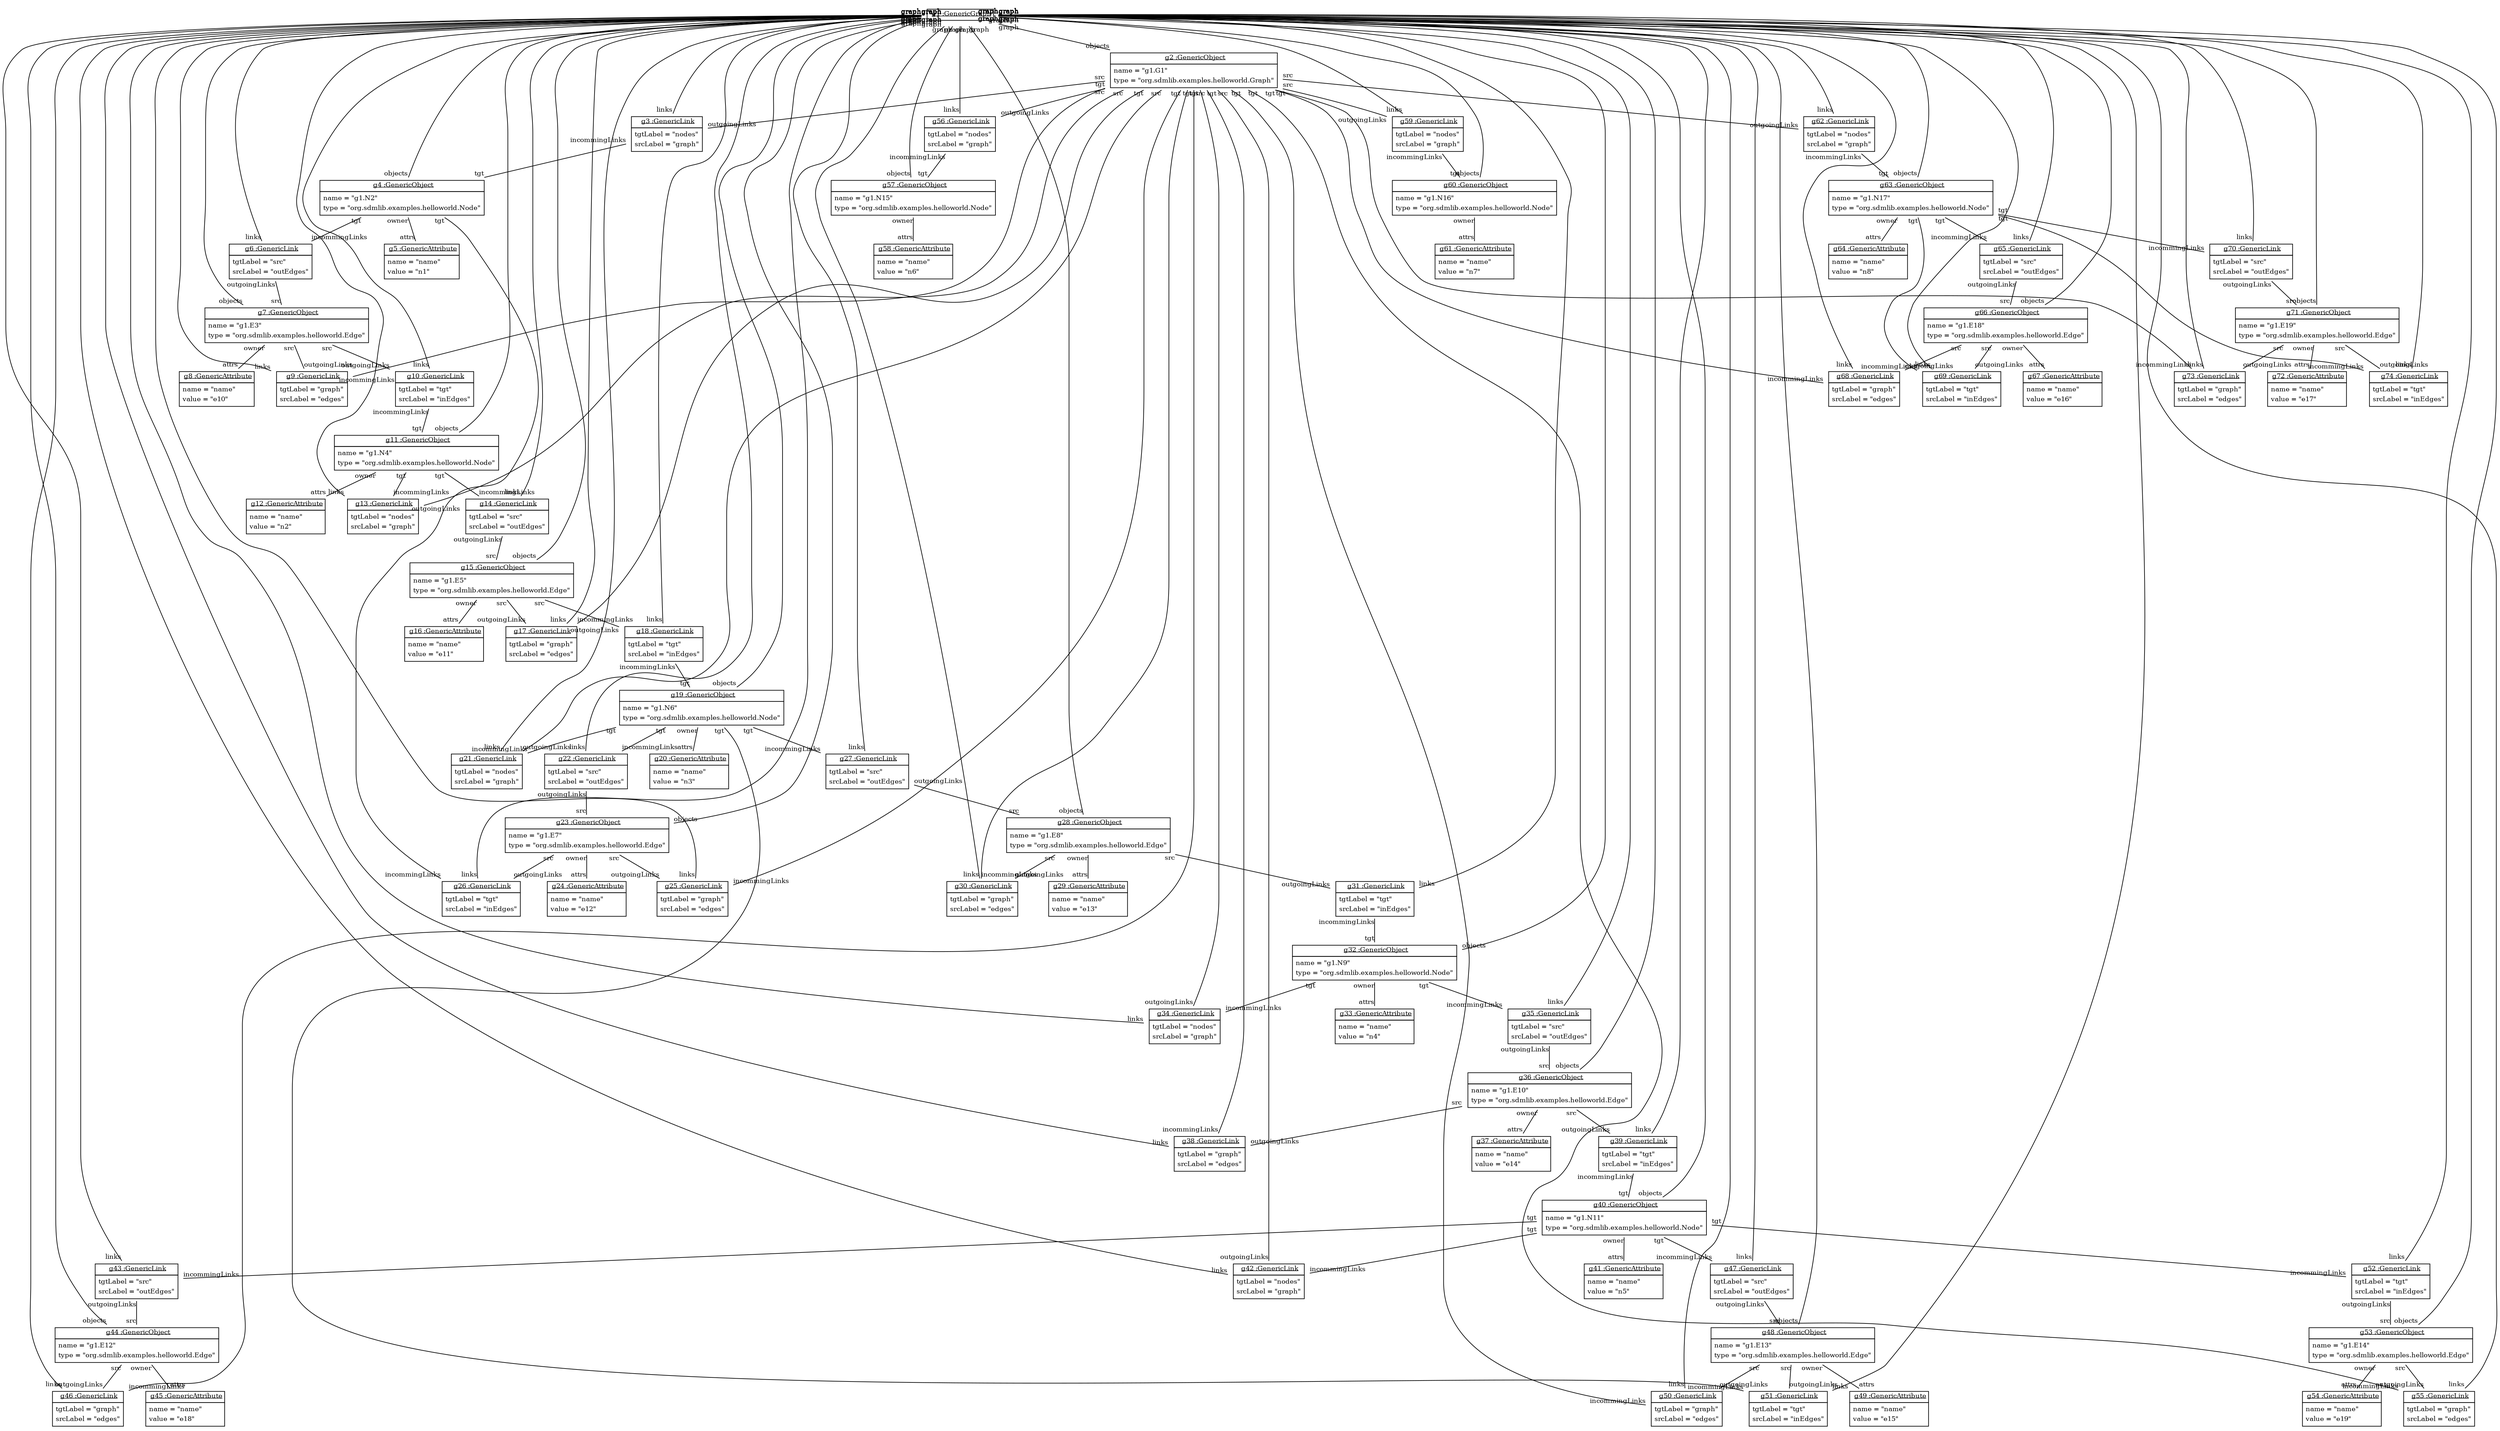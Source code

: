 graph ObjectDiagram {
   node [shape = none, fontsize = 10];
   edge [fontsize = 10];
   compound=true;

g1 [label=<<table border='0' cellborder='1' cellspacing='0'> <tr> <td href="../../SDMLib/src/org/sdmlib/models/objects/GenericGraph.java"> <u>g1 :GenericGraph</u></td></tr></table>>];
g2 [label=<<table border='0' cellborder='1' cellspacing='0'> <tr> <td href="../../SDMLib/src/org/sdmlib/models/objects/GenericObject.java"> <u>g2 :GenericObject</u></td></tr><tr><td><table border='0' cellborder='0' cellspacing='0'><tr><td align='left'>name = "g1.G1"</td></tr><tr><td align='left'>type = "org.sdmlib.examples.helloworld.Graph"</td></tr></table></td></tr></table>>];
g3 [label=<<table border='0' cellborder='1' cellspacing='0'> <tr> <td href="../../SDMLib/src/org/sdmlib/models/objects/GenericLink.java"> <u>g3 :GenericLink</u></td></tr><tr><td><table border='0' cellborder='0' cellspacing='0'><tr><td align='left'>tgtLabel = "nodes"</td></tr><tr><td align='left'>srcLabel = "graph"</td></tr></table></td></tr></table>>];
g4 [label=<<table border='0' cellborder='1' cellspacing='0'> <tr> <td href="../../SDMLib/src/org/sdmlib/models/objects/GenericObject.java"> <u>g4 :GenericObject</u></td></tr><tr><td><table border='0' cellborder='0' cellspacing='0'><tr><td align='left'>name = "g1.N2"</td></tr><tr><td align='left'>type = "org.sdmlib.examples.helloworld.Node"</td></tr></table></td></tr></table>>];
g5 [label=<<table border='0' cellborder='1' cellspacing='0'> <tr> <td href="../../SDMLib/src/org/sdmlib/models/objects/GenericAttribute.java"> <u>g5 :GenericAttribute</u></td></tr><tr><td><table border='0' cellborder='0' cellspacing='0'><tr><td align='left'>name = "name"</td></tr><tr><td align='left'>value = "n1"</td></tr></table></td></tr></table>>];
g6 [label=<<table border='0' cellborder='1' cellspacing='0'> <tr> <td href="../../SDMLib/src/org/sdmlib/models/objects/GenericLink.java"> <u>g6 :GenericLink</u></td></tr><tr><td><table border='0' cellborder='0' cellspacing='0'><tr><td align='left'>tgtLabel = "src"</td></tr><tr><td align='left'>srcLabel = "outEdges"</td></tr></table></td></tr></table>>];
g7 [label=<<table border='0' cellborder='1' cellspacing='0'> <tr> <td href="../../SDMLib/src/org/sdmlib/models/objects/GenericObject.java"> <u>g7 :GenericObject</u></td></tr><tr><td><table border='0' cellborder='0' cellspacing='0'><tr><td align='left'>name = "g1.E3"</td></tr><tr><td align='left'>type = "org.sdmlib.examples.helloworld.Edge"</td></tr></table></td></tr></table>>];
g8 [label=<<table border='0' cellborder='1' cellspacing='0'> <tr> <td href="../../SDMLib/src/org/sdmlib/models/objects/GenericAttribute.java"> <u>g8 :GenericAttribute</u></td></tr><tr><td><table border='0' cellborder='0' cellspacing='0'><tr><td align='left'>name = "name"</td></tr><tr><td align='left'>value = "e10"</td></tr></table></td></tr></table>>];
g9 [label=<<table border='0' cellborder='1' cellspacing='0'> <tr> <td href="../../SDMLib/src/org/sdmlib/models/objects/GenericLink.java"> <u>g9 :GenericLink</u></td></tr><tr><td><table border='0' cellborder='0' cellspacing='0'><tr><td align='left'>tgtLabel = "graph"</td></tr><tr><td align='left'>srcLabel = "edges"</td></tr></table></td></tr></table>>];
g10 [label=<<table border='0' cellborder='1' cellspacing='0'> <tr> <td href="../../SDMLib/src/org/sdmlib/models/objects/GenericLink.java"> <u>g10 :GenericLink</u></td></tr><tr><td><table border='0' cellborder='0' cellspacing='0'><tr><td align='left'>tgtLabel = "tgt"</td></tr><tr><td align='left'>srcLabel = "inEdges"</td></tr></table></td></tr></table>>];
g11 [label=<<table border='0' cellborder='1' cellspacing='0'> <tr> <td href="../../SDMLib/src/org/sdmlib/models/objects/GenericObject.java"> <u>g11 :GenericObject</u></td></tr><tr><td><table border='0' cellborder='0' cellspacing='0'><tr><td align='left'>name = "g1.N4"</td></tr><tr><td align='left'>type = "org.sdmlib.examples.helloworld.Node"</td></tr></table></td></tr></table>>];
g12 [label=<<table border='0' cellborder='1' cellspacing='0'> <tr> <td href="../../SDMLib/src/org/sdmlib/models/objects/GenericAttribute.java"> <u>g12 :GenericAttribute</u></td></tr><tr><td><table border='0' cellborder='0' cellspacing='0'><tr><td align='left'>name = "name"</td></tr><tr><td align='left'>value = "n2"</td></tr></table></td></tr></table>>];
g13 [label=<<table border='0' cellborder='1' cellspacing='0'> <tr> <td href="../../SDMLib/src/org/sdmlib/models/objects/GenericLink.java"> <u>g13 :GenericLink</u></td></tr><tr><td><table border='0' cellborder='0' cellspacing='0'><tr><td align='left'>tgtLabel = "nodes"</td></tr><tr><td align='left'>srcLabel = "graph"</td></tr></table></td></tr></table>>];
g14 [label=<<table border='0' cellborder='1' cellspacing='0'> <tr> <td href="../../SDMLib/src/org/sdmlib/models/objects/GenericLink.java"> <u>g14 :GenericLink</u></td></tr><tr><td><table border='0' cellborder='0' cellspacing='0'><tr><td align='left'>tgtLabel = "src"</td></tr><tr><td align='left'>srcLabel = "outEdges"</td></tr></table></td></tr></table>>];
g15 [label=<<table border='0' cellborder='1' cellspacing='0'> <tr> <td href="../../SDMLib/src/org/sdmlib/models/objects/GenericObject.java"> <u>g15 :GenericObject</u></td></tr><tr><td><table border='0' cellborder='0' cellspacing='0'><tr><td align='left'>name = "g1.E5"</td></tr><tr><td align='left'>type = "org.sdmlib.examples.helloworld.Edge"</td></tr></table></td></tr></table>>];
g16 [label=<<table border='0' cellborder='1' cellspacing='0'> <tr> <td href="../../SDMLib/src/org/sdmlib/models/objects/GenericAttribute.java"> <u>g16 :GenericAttribute</u></td></tr><tr><td><table border='0' cellborder='0' cellspacing='0'><tr><td align='left'>name = "name"</td></tr><tr><td align='left'>value = "e11"</td></tr></table></td></tr></table>>];
g17 [label=<<table border='0' cellborder='1' cellspacing='0'> <tr> <td href="../../SDMLib/src/org/sdmlib/models/objects/GenericLink.java"> <u>g17 :GenericLink</u></td></tr><tr><td><table border='0' cellborder='0' cellspacing='0'><tr><td align='left'>tgtLabel = "graph"</td></tr><tr><td align='left'>srcLabel = "edges"</td></tr></table></td></tr></table>>];
g18 [label=<<table border='0' cellborder='1' cellspacing='0'> <tr> <td href="../../SDMLib/src/org/sdmlib/models/objects/GenericLink.java"> <u>g18 :GenericLink</u></td></tr><tr><td><table border='0' cellborder='0' cellspacing='0'><tr><td align='left'>tgtLabel = "tgt"</td></tr><tr><td align='left'>srcLabel = "inEdges"</td></tr></table></td></tr></table>>];
g19 [label=<<table border='0' cellborder='1' cellspacing='0'> <tr> <td href="../../SDMLib/src/org/sdmlib/models/objects/GenericObject.java"> <u>g19 :GenericObject</u></td></tr><tr><td><table border='0' cellborder='0' cellspacing='0'><tr><td align='left'>name = "g1.N6"</td></tr><tr><td align='left'>type = "org.sdmlib.examples.helloworld.Node"</td></tr></table></td></tr></table>>];
g20 [label=<<table border='0' cellborder='1' cellspacing='0'> <tr> <td href="../../SDMLib/src/org/sdmlib/models/objects/GenericAttribute.java"> <u>g20 :GenericAttribute</u></td></tr><tr><td><table border='0' cellborder='0' cellspacing='0'><tr><td align='left'>name = "name"</td></tr><tr><td align='left'>value = "n3"</td></tr></table></td></tr></table>>];
g21 [label=<<table border='0' cellborder='1' cellspacing='0'> <tr> <td href="../../SDMLib/src/org/sdmlib/models/objects/GenericLink.java"> <u>g21 :GenericLink</u></td></tr><tr><td><table border='0' cellborder='0' cellspacing='0'><tr><td align='left'>tgtLabel = "nodes"</td></tr><tr><td align='left'>srcLabel = "graph"</td></tr></table></td></tr></table>>];
g22 [label=<<table border='0' cellborder='1' cellspacing='0'> <tr> <td href="../../SDMLib/src/org/sdmlib/models/objects/GenericLink.java"> <u>g22 :GenericLink</u></td></tr><tr><td><table border='0' cellborder='0' cellspacing='0'><tr><td align='left'>tgtLabel = "src"</td></tr><tr><td align='left'>srcLabel = "outEdges"</td></tr></table></td></tr></table>>];
g23 [label=<<table border='0' cellborder='1' cellspacing='0'> <tr> <td href="../../SDMLib/src/org/sdmlib/models/objects/GenericObject.java"> <u>g23 :GenericObject</u></td></tr><tr><td><table border='0' cellborder='0' cellspacing='0'><tr><td align='left'>name = "g1.E7"</td></tr><tr><td align='left'>type = "org.sdmlib.examples.helloworld.Edge"</td></tr></table></td></tr></table>>];
g24 [label=<<table border='0' cellborder='1' cellspacing='0'> <tr> <td href="../../SDMLib/src/org/sdmlib/models/objects/GenericAttribute.java"> <u>g24 :GenericAttribute</u></td></tr><tr><td><table border='0' cellborder='0' cellspacing='0'><tr><td align='left'>name = "name"</td></tr><tr><td align='left'>value = "e12"</td></tr></table></td></tr></table>>];
g25 [label=<<table border='0' cellborder='1' cellspacing='0'> <tr> <td href="../../SDMLib/src/org/sdmlib/models/objects/GenericLink.java"> <u>g25 :GenericLink</u></td></tr><tr><td><table border='0' cellborder='0' cellspacing='0'><tr><td align='left'>tgtLabel = "graph"</td></tr><tr><td align='left'>srcLabel = "edges"</td></tr></table></td></tr></table>>];
g26 [label=<<table border='0' cellborder='1' cellspacing='0'> <tr> <td href="../../SDMLib/src/org/sdmlib/models/objects/GenericLink.java"> <u>g26 :GenericLink</u></td></tr><tr><td><table border='0' cellborder='0' cellspacing='0'><tr><td align='left'>tgtLabel = "tgt"</td></tr><tr><td align='left'>srcLabel = "inEdges"</td></tr></table></td></tr></table>>];
g27 [label=<<table border='0' cellborder='1' cellspacing='0'> <tr> <td href="../../SDMLib/src/org/sdmlib/models/objects/GenericLink.java"> <u>g27 :GenericLink</u></td></tr><tr><td><table border='0' cellborder='0' cellspacing='0'><tr><td align='left'>tgtLabel = "src"</td></tr><tr><td align='left'>srcLabel = "outEdges"</td></tr></table></td></tr></table>>];
g28 [label=<<table border='0' cellborder='1' cellspacing='0'> <tr> <td href="../../SDMLib/src/org/sdmlib/models/objects/GenericObject.java"> <u>g28 :GenericObject</u></td></tr><tr><td><table border='0' cellborder='0' cellspacing='0'><tr><td align='left'>name = "g1.E8"</td></tr><tr><td align='left'>type = "org.sdmlib.examples.helloworld.Edge"</td></tr></table></td></tr></table>>];
g29 [label=<<table border='0' cellborder='1' cellspacing='0'> <tr> <td href="../../SDMLib/src/org/sdmlib/models/objects/GenericAttribute.java"> <u>g29 :GenericAttribute</u></td></tr><tr><td><table border='0' cellborder='0' cellspacing='0'><tr><td align='left'>name = "name"</td></tr><tr><td align='left'>value = "e13"</td></tr></table></td></tr></table>>];
g30 [label=<<table border='0' cellborder='1' cellspacing='0'> <tr> <td href="../../SDMLib/src/org/sdmlib/models/objects/GenericLink.java"> <u>g30 :GenericLink</u></td></tr><tr><td><table border='0' cellborder='0' cellspacing='0'><tr><td align='left'>tgtLabel = "graph"</td></tr><tr><td align='left'>srcLabel = "edges"</td></tr></table></td></tr></table>>];
g31 [label=<<table border='0' cellborder='1' cellspacing='0'> <tr> <td href="../../SDMLib/src/org/sdmlib/models/objects/GenericLink.java"> <u>g31 :GenericLink</u></td></tr><tr><td><table border='0' cellborder='0' cellspacing='0'><tr><td align='left'>tgtLabel = "tgt"</td></tr><tr><td align='left'>srcLabel = "inEdges"</td></tr></table></td></tr></table>>];
g32 [label=<<table border='0' cellborder='1' cellspacing='0'> <tr> <td href="../../SDMLib/src/org/sdmlib/models/objects/GenericObject.java"> <u>g32 :GenericObject</u></td></tr><tr><td><table border='0' cellborder='0' cellspacing='0'><tr><td align='left'>name = "g1.N9"</td></tr><tr><td align='left'>type = "org.sdmlib.examples.helloworld.Node"</td></tr></table></td></tr></table>>];
g33 [label=<<table border='0' cellborder='1' cellspacing='0'> <tr> <td href="../../SDMLib/src/org/sdmlib/models/objects/GenericAttribute.java"> <u>g33 :GenericAttribute</u></td></tr><tr><td><table border='0' cellborder='0' cellspacing='0'><tr><td align='left'>name = "name"</td></tr><tr><td align='left'>value = "n4"</td></tr></table></td></tr></table>>];
g34 [label=<<table border='0' cellborder='1' cellspacing='0'> <tr> <td href="../../SDMLib/src/org/sdmlib/models/objects/GenericLink.java"> <u>g34 :GenericLink</u></td></tr><tr><td><table border='0' cellborder='0' cellspacing='0'><tr><td align='left'>tgtLabel = "nodes"</td></tr><tr><td align='left'>srcLabel = "graph"</td></tr></table></td></tr></table>>];
g35 [label=<<table border='0' cellborder='1' cellspacing='0'> <tr> <td href="../../SDMLib/src/org/sdmlib/models/objects/GenericLink.java"> <u>g35 :GenericLink</u></td></tr><tr><td><table border='0' cellborder='0' cellspacing='0'><tr><td align='left'>tgtLabel = "src"</td></tr><tr><td align='left'>srcLabel = "outEdges"</td></tr></table></td></tr></table>>];
g36 [label=<<table border='0' cellborder='1' cellspacing='0'> <tr> <td href="../../SDMLib/src/org/sdmlib/models/objects/GenericObject.java"> <u>g36 :GenericObject</u></td></tr><tr><td><table border='0' cellborder='0' cellspacing='0'><tr><td align='left'>name = "g1.E10"</td></tr><tr><td align='left'>type = "org.sdmlib.examples.helloworld.Edge"</td></tr></table></td></tr></table>>];
g37 [label=<<table border='0' cellborder='1' cellspacing='0'> <tr> <td href="../../SDMLib/src/org/sdmlib/models/objects/GenericAttribute.java"> <u>g37 :GenericAttribute</u></td></tr><tr><td><table border='0' cellborder='0' cellspacing='0'><tr><td align='left'>name = "name"</td></tr><tr><td align='left'>value = "e14"</td></tr></table></td></tr></table>>];
g38 [label=<<table border='0' cellborder='1' cellspacing='0'> <tr> <td href="../../SDMLib/src/org/sdmlib/models/objects/GenericLink.java"> <u>g38 :GenericLink</u></td></tr><tr><td><table border='0' cellborder='0' cellspacing='0'><tr><td align='left'>tgtLabel = "graph"</td></tr><tr><td align='left'>srcLabel = "edges"</td></tr></table></td></tr></table>>];
g39 [label=<<table border='0' cellborder='1' cellspacing='0'> <tr> <td href="../../SDMLib/src/org/sdmlib/models/objects/GenericLink.java"> <u>g39 :GenericLink</u></td></tr><tr><td><table border='0' cellborder='0' cellspacing='0'><tr><td align='left'>tgtLabel = "tgt"</td></tr><tr><td align='left'>srcLabel = "inEdges"</td></tr></table></td></tr></table>>];
g40 [label=<<table border='0' cellborder='1' cellspacing='0'> <tr> <td href="../../SDMLib/src/org/sdmlib/models/objects/GenericObject.java"> <u>g40 :GenericObject</u></td></tr><tr><td><table border='0' cellborder='0' cellspacing='0'><tr><td align='left'>name = "g1.N11"</td></tr><tr><td align='left'>type = "org.sdmlib.examples.helloworld.Node"</td></tr></table></td></tr></table>>];
g41 [label=<<table border='0' cellborder='1' cellspacing='0'> <tr> <td href="../../SDMLib/src/org/sdmlib/models/objects/GenericAttribute.java"> <u>g41 :GenericAttribute</u></td></tr><tr><td><table border='0' cellborder='0' cellspacing='0'><tr><td align='left'>name = "name"</td></tr><tr><td align='left'>value = "n5"</td></tr></table></td></tr></table>>];
g42 [label=<<table border='0' cellborder='1' cellspacing='0'> <tr> <td href="../../SDMLib/src/org/sdmlib/models/objects/GenericLink.java"> <u>g42 :GenericLink</u></td></tr><tr><td><table border='0' cellborder='0' cellspacing='0'><tr><td align='left'>tgtLabel = "nodes"</td></tr><tr><td align='left'>srcLabel = "graph"</td></tr></table></td></tr></table>>];
g43 [label=<<table border='0' cellborder='1' cellspacing='0'> <tr> <td href="../../SDMLib/src/org/sdmlib/models/objects/GenericLink.java"> <u>g43 :GenericLink</u></td></tr><tr><td><table border='0' cellborder='0' cellspacing='0'><tr><td align='left'>tgtLabel = "src"</td></tr><tr><td align='left'>srcLabel = "outEdges"</td></tr></table></td></tr></table>>];
g44 [label=<<table border='0' cellborder='1' cellspacing='0'> <tr> <td href="../../SDMLib/src/org/sdmlib/models/objects/GenericObject.java"> <u>g44 :GenericObject</u></td></tr><tr><td><table border='0' cellborder='0' cellspacing='0'><tr><td align='left'>name = "g1.E12"</td></tr><tr><td align='left'>type = "org.sdmlib.examples.helloworld.Edge"</td></tr></table></td></tr></table>>];
g45 [label=<<table border='0' cellborder='1' cellspacing='0'> <tr> <td href="../../SDMLib/src/org/sdmlib/models/objects/GenericAttribute.java"> <u>g45 :GenericAttribute</u></td></tr><tr><td><table border='0' cellborder='0' cellspacing='0'><tr><td align='left'>name = "name"</td></tr><tr><td align='left'>value = "e18"</td></tr></table></td></tr></table>>];
g46 [label=<<table border='0' cellborder='1' cellspacing='0'> <tr> <td href="../../SDMLib/src/org/sdmlib/models/objects/GenericLink.java"> <u>g46 :GenericLink</u></td></tr><tr><td><table border='0' cellborder='0' cellspacing='0'><tr><td align='left'>tgtLabel = "graph"</td></tr><tr><td align='left'>srcLabel = "edges"</td></tr></table></td></tr></table>>];
g47 [label=<<table border='0' cellborder='1' cellspacing='0'> <tr> <td href="../../SDMLib/src/org/sdmlib/models/objects/GenericLink.java"> <u>g47 :GenericLink</u></td></tr><tr><td><table border='0' cellborder='0' cellspacing='0'><tr><td align='left'>tgtLabel = "src"</td></tr><tr><td align='left'>srcLabel = "outEdges"</td></tr></table></td></tr></table>>];
g48 [label=<<table border='0' cellborder='1' cellspacing='0'> <tr> <td href="../../SDMLib/src/org/sdmlib/models/objects/GenericObject.java"> <u>g48 :GenericObject</u></td></tr><tr><td><table border='0' cellborder='0' cellspacing='0'><tr><td align='left'>name = "g1.E13"</td></tr><tr><td align='left'>type = "org.sdmlib.examples.helloworld.Edge"</td></tr></table></td></tr></table>>];
g49 [label=<<table border='0' cellborder='1' cellspacing='0'> <tr> <td href="../../SDMLib/src/org/sdmlib/models/objects/GenericAttribute.java"> <u>g49 :GenericAttribute</u></td></tr><tr><td><table border='0' cellborder='0' cellspacing='0'><tr><td align='left'>name = "name"</td></tr><tr><td align='left'>value = "e15"</td></tr></table></td></tr></table>>];
g50 [label=<<table border='0' cellborder='1' cellspacing='0'> <tr> <td href="../../SDMLib/src/org/sdmlib/models/objects/GenericLink.java"> <u>g50 :GenericLink</u></td></tr><tr><td><table border='0' cellborder='0' cellspacing='0'><tr><td align='left'>tgtLabel = "graph"</td></tr><tr><td align='left'>srcLabel = "edges"</td></tr></table></td></tr></table>>];
g51 [label=<<table border='0' cellborder='1' cellspacing='0'> <tr> <td href="../../SDMLib/src/org/sdmlib/models/objects/GenericLink.java"> <u>g51 :GenericLink</u></td></tr><tr><td><table border='0' cellborder='0' cellspacing='0'><tr><td align='left'>tgtLabel = "tgt"</td></tr><tr><td align='left'>srcLabel = "inEdges"</td></tr></table></td></tr></table>>];
g52 [label=<<table border='0' cellborder='1' cellspacing='0'> <tr> <td href="../../SDMLib/src/org/sdmlib/models/objects/GenericLink.java"> <u>g52 :GenericLink</u></td></tr><tr><td><table border='0' cellborder='0' cellspacing='0'><tr><td align='left'>tgtLabel = "tgt"</td></tr><tr><td align='left'>srcLabel = "inEdges"</td></tr></table></td></tr></table>>];
g53 [label=<<table border='0' cellborder='1' cellspacing='0'> <tr> <td href="../../SDMLib/src/org/sdmlib/models/objects/GenericObject.java"> <u>g53 :GenericObject</u></td></tr><tr><td><table border='0' cellborder='0' cellspacing='0'><tr><td align='left'>name = "g1.E14"</td></tr><tr><td align='left'>type = "org.sdmlib.examples.helloworld.Edge"</td></tr></table></td></tr></table>>];
g54 [label=<<table border='0' cellborder='1' cellspacing='0'> <tr> <td href="../../SDMLib/src/org/sdmlib/models/objects/GenericAttribute.java"> <u>g54 :GenericAttribute</u></td></tr><tr><td><table border='0' cellborder='0' cellspacing='0'><tr><td align='left'>name = "name"</td></tr><tr><td align='left'>value = "e19"</td></tr></table></td></tr></table>>];
g55 [label=<<table border='0' cellborder='1' cellspacing='0'> <tr> <td href="../../SDMLib/src/org/sdmlib/models/objects/GenericLink.java"> <u>g55 :GenericLink</u></td></tr><tr><td><table border='0' cellborder='0' cellspacing='0'><tr><td align='left'>tgtLabel = "graph"</td></tr><tr><td align='left'>srcLabel = "edges"</td></tr></table></td></tr></table>>];
g56 [label=<<table border='0' cellborder='1' cellspacing='0'> <tr> <td href="../../SDMLib/src/org/sdmlib/models/objects/GenericLink.java"> <u>g56 :GenericLink</u></td></tr><tr><td><table border='0' cellborder='0' cellspacing='0'><tr><td align='left'>tgtLabel = "nodes"</td></tr><tr><td align='left'>srcLabel = "graph"</td></tr></table></td></tr></table>>];
g57 [label=<<table border='0' cellborder='1' cellspacing='0'> <tr> <td href="../../SDMLib/src/org/sdmlib/models/objects/GenericObject.java"> <u>g57 :GenericObject</u></td></tr><tr><td><table border='0' cellborder='0' cellspacing='0'><tr><td align='left'>name = "g1.N15"</td></tr><tr><td align='left'>type = "org.sdmlib.examples.helloworld.Node"</td></tr></table></td></tr></table>>];
g58 [label=<<table border='0' cellborder='1' cellspacing='0'> <tr> <td href="../../SDMLib/src/org/sdmlib/models/objects/GenericAttribute.java"> <u>g58 :GenericAttribute</u></td></tr><tr><td><table border='0' cellborder='0' cellspacing='0'><tr><td align='left'>name = "name"</td></tr><tr><td align='left'>value = "n6"</td></tr></table></td></tr></table>>];
g59 [label=<<table border='0' cellborder='1' cellspacing='0'> <tr> <td href="../../SDMLib/src/org/sdmlib/models/objects/GenericLink.java"> <u>g59 :GenericLink</u></td></tr><tr><td><table border='0' cellborder='0' cellspacing='0'><tr><td align='left'>tgtLabel = "nodes"</td></tr><tr><td align='left'>srcLabel = "graph"</td></tr></table></td></tr></table>>];
g60 [label=<<table border='0' cellborder='1' cellspacing='0'> <tr> <td href="../../SDMLib/src/org/sdmlib/models/objects/GenericObject.java"> <u>g60 :GenericObject</u></td></tr><tr><td><table border='0' cellborder='0' cellspacing='0'><tr><td align='left'>name = "g1.N16"</td></tr><tr><td align='left'>type = "org.sdmlib.examples.helloworld.Node"</td></tr></table></td></tr></table>>];
g61 [label=<<table border='0' cellborder='1' cellspacing='0'> <tr> <td href="../../SDMLib/src/org/sdmlib/models/objects/GenericAttribute.java"> <u>g61 :GenericAttribute</u></td></tr><tr><td><table border='0' cellborder='0' cellspacing='0'><tr><td align='left'>name = "name"</td></tr><tr><td align='left'>value = "n7"</td></tr></table></td></tr></table>>];
g62 [label=<<table border='0' cellborder='1' cellspacing='0'> <tr> <td href="../../SDMLib/src/org/sdmlib/models/objects/GenericLink.java"> <u>g62 :GenericLink</u></td></tr><tr><td><table border='0' cellborder='0' cellspacing='0'><tr><td align='left'>tgtLabel = "nodes"</td></tr><tr><td align='left'>srcLabel = "graph"</td></tr></table></td></tr></table>>];
g63 [label=<<table border='0' cellborder='1' cellspacing='0'> <tr> <td href="../../SDMLib/src/org/sdmlib/models/objects/GenericObject.java"> <u>g63 :GenericObject</u></td></tr><tr><td><table border='0' cellborder='0' cellspacing='0'><tr><td align='left'>name = "g1.N17"</td></tr><tr><td align='left'>type = "org.sdmlib.examples.helloworld.Node"</td></tr></table></td></tr></table>>];
g64 [label=<<table border='0' cellborder='1' cellspacing='0'> <tr> <td href="../../SDMLib/src/org/sdmlib/models/objects/GenericAttribute.java"> <u>g64 :GenericAttribute</u></td></tr><tr><td><table border='0' cellborder='0' cellspacing='0'><tr><td align='left'>name = "name"</td></tr><tr><td align='left'>value = "n8"</td></tr></table></td></tr></table>>];
g65 [label=<<table border='0' cellborder='1' cellspacing='0'> <tr> <td href="../../SDMLib/src/org/sdmlib/models/objects/GenericLink.java"> <u>g65 :GenericLink</u></td></tr><tr><td><table border='0' cellborder='0' cellspacing='0'><tr><td align='left'>tgtLabel = "src"</td></tr><tr><td align='left'>srcLabel = "outEdges"</td></tr></table></td></tr></table>>];
g66 [label=<<table border='0' cellborder='1' cellspacing='0'> <tr> <td href="../../SDMLib/src/org/sdmlib/models/objects/GenericObject.java"> <u>g66 :GenericObject</u></td></tr><tr><td><table border='0' cellborder='0' cellspacing='0'><tr><td align='left'>name = "g1.E18"</td></tr><tr><td align='left'>type = "org.sdmlib.examples.helloworld.Edge"</td></tr></table></td></tr></table>>];
g67 [label=<<table border='0' cellborder='1' cellspacing='0'> <tr> <td href="../../SDMLib/src/org/sdmlib/models/objects/GenericAttribute.java"> <u>g67 :GenericAttribute</u></td></tr><tr><td><table border='0' cellborder='0' cellspacing='0'><tr><td align='left'>name = "name"</td></tr><tr><td align='left'>value = "e16"</td></tr></table></td></tr></table>>];
g68 [label=<<table border='0' cellborder='1' cellspacing='0'> <tr> <td href="../../SDMLib/src/org/sdmlib/models/objects/GenericLink.java"> <u>g68 :GenericLink</u></td></tr><tr><td><table border='0' cellborder='0' cellspacing='0'><tr><td align='left'>tgtLabel = "graph"</td></tr><tr><td align='left'>srcLabel = "edges"</td></tr></table></td></tr></table>>];
g69 [label=<<table border='0' cellborder='1' cellspacing='0'> <tr> <td href="../../SDMLib/src/org/sdmlib/models/objects/GenericLink.java"> <u>g69 :GenericLink</u></td></tr><tr><td><table border='0' cellborder='0' cellspacing='0'><tr><td align='left'>tgtLabel = "tgt"</td></tr><tr><td align='left'>srcLabel = "inEdges"</td></tr></table></td></tr></table>>];
g70 [label=<<table border='0' cellborder='1' cellspacing='0'> <tr> <td href="../../SDMLib/src/org/sdmlib/models/objects/GenericLink.java"> <u>g70 :GenericLink</u></td></tr><tr><td><table border='0' cellborder='0' cellspacing='0'><tr><td align='left'>tgtLabel = "src"</td></tr><tr><td align='left'>srcLabel = "outEdges"</td></tr></table></td></tr></table>>];
g71 [label=<<table border='0' cellborder='1' cellspacing='0'> <tr> <td href="../../SDMLib/src/org/sdmlib/models/objects/GenericObject.java"> <u>g71 :GenericObject</u></td></tr><tr><td><table border='0' cellborder='0' cellspacing='0'><tr><td align='left'>name = "g1.E19"</td></tr><tr><td align='left'>type = "org.sdmlib.examples.helloworld.Edge"</td></tr></table></td></tr></table>>];
g72 [label=<<table border='0' cellborder='1' cellspacing='0'> <tr> <td href="../../SDMLib/src/org/sdmlib/models/objects/GenericAttribute.java"> <u>g72 :GenericAttribute</u></td></tr><tr><td><table border='0' cellborder='0' cellspacing='0'><tr><td align='left'>name = "name"</td></tr><tr><td align='left'>value = "e17"</td></tr></table></td></tr></table>>];
g73 [label=<<table border='0' cellborder='1' cellspacing='0'> <tr> <td href="../../SDMLib/src/org/sdmlib/models/objects/GenericLink.java"> <u>g73 :GenericLink</u></td></tr><tr><td><table border='0' cellborder='0' cellspacing='0'><tr><td align='left'>tgtLabel = "graph"</td></tr><tr><td align='left'>srcLabel = "edges"</td></tr></table></td></tr></table>>];
g74 [label=<<table border='0' cellborder='1' cellspacing='0'> <tr> <td href="../../SDMLib/src/org/sdmlib/models/objects/GenericLink.java"> <u>g74 :GenericLink</u></td></tr><tr><td><table border='0' cellborder='0' cellspacing='0'><tr><td align='left'>tgtLabel = "tgt"</td></tr><tr><td align='left'>srcLabel = "inEdges"</td></tr></table></td></tr></table>>];

g1 -- g2 [headlabel = "objects" taillabel = "graph"];
g1 -- g4 [headlabel = "objects" taillabel = "graph"];
g1 -- g7 [headlabel = "objects" taillabel = "graph"];
g1 -- g11 [headlabel = "objects" taillabel = "graph"];
g1 -- g15 [headlabel = "objects" taillabel = "graph"];
g1 -- g19 [headlabel = "objects" taillabel = "graph"];
g1 -- g23 [headlabel = "objects" taillabel = "graph"];
g1 -- g28 [headlabel = "objects" taillabel = "graph"];
g1 -- g32 [headlabel = "objects" taillabel = "graph"];
g1 -- g36 [headlabel = "objects" taillabel = "graph"];
g1 -- g40 [headlabel = "objects" taillabel = "graph"];
g1 -- g44 [headlabel = "objects" taillabel = "graph"];
g1 -- g48 [headlabel = "objects" taillabel = "graph"];
g1 -- g53 [headlabel = "objects" taillabel = "graph"];
g1 -- g57 [headlabel = "objects" taillabel = "graph"];
g1 -- g60 [headlabel = "objects" taillabel = "graph"];
g1 -- g63 [headlabel = "objects" taillabel = "graph"];
g1 -- g66 [headlabel = "objects" taillabel = "graph"];
g1 -- g71 [headlabel = "objects" taillabel = "graph"];
g1 -- g3 [headlabel = "links" taillabel = "graph"];
g1 -- g9 [headlabel = "links" taillabel = "graph"];
g1 -- g6 [headlabel = "links" taillabel = "graph"];
g1 -- g13 [headlabel = "links" taillabel = "graph"];
g1 -- g10 [headlabel = "links" taillabel = "graph"];
g1 -- g17 [headlabel = "links" taillabel = "graph"];
g1 -- g14 [headlabel = "links" taillabel = "graph"];
g1 -- g21 [headlabel = "links" taillabel = "graph"];
g1 -- g18 [headlabel = "links" taillabel = "graph"];
g1 -- g25 [headlabel = "links" taillabel = "graph"];
g1 -- g22 [headlabel = "links" taillabel = "graph"];
g1 -- g26 [headlabel = "links" taillabel = "graph"];
g1 -- g30 [headlabel = "links" taillabel = "graph"];
g1 -- g27 [headlabel = "links" taillabel = "graph"];
g1 -- g34 [headlabel = "links" taillabel = "graph"];
g1 -- g31 [headlabel = "links" taillabel = "graph"];
g1 -- g38 [headlabel = "links" taillabel = "graph"];
g1 -- g35 [headlabel = "links" taillabel = "graph"];
g1 -- g42 [headlabel = "links" taillabel = "graph"];
g1 -- g39 [headlabel = "links" taillabel = "graph"];
g1 -- g46 [headlabel = "links" taillabel = "graph"];
g1 -- g43 [headlabel = "links" taillabel = "graph"];
g1 -- g50 [headlabel = "links" taillabel = "graph"];
g1 -- g47 [headlabel = "links" taillabel = "graph"];
g1 -- g51 [headlabel = "links" taillabel = "graph"];
g1 -- g55 [headlabel = "links" taillabel = "graph"];
g1 -- g52 [headlabel = "links" taillabel = "graph"];
g1 -- g56 [headlabel = "links" taillabel = "graph"];
g1 -- g59 [headlabel = "links" taillabel = "graph"];
g1 -- g62 [headlabel = "links" taillabel = "graph"];
g1 -- g68 [headlabel = "links" taillabel = "graph"];
g1 -- g65 [headlabel = "links" taillabel = "graph"];
g1 -- g69 [headlabel = "links" taillabel = "graph"];
g1 -- g73 [headlabel = "links" taillabel = "graph"];
g1 -- g70 [headlabel = "links" taillabel = "graph"];
g1 -- g74 [headlabel = "links" taillabel = "graph"];
g2 -- g3 [headlabel = "outgoingLinks" taillabel = "src"];
g2 -- g13 [headlabel = "outgoingLinks" taillabel = "src"];
g2 -- g21 [headlabel = "outgoingLinks" taillabel = "src"];
g2 -- g34 [headlabel = "outgoingLinks" taillabel = "src"];
g2 -- g42 [headlabel = "outgoingLinks" taillabel = "src"];
g2 -- g56 [headlabel = "outgoingLinks" taillabel = "src"];
g2 -- g59 [headlabel = "outgoingLinks" taillabel = "src"];
g2 -- g62 [headlabel = "outgoingLinks" taillabel = "src"];
g2 -- g9 [headlabel = "incommingLinks" taillabel = "tgt"];
g2 -- g17 [headlabel = "incommingLinks" taillabel = "tgt"];
g2 -- g25 [headlabel = "incommingLinks" taillabel = "tgt"];
g2 -- g30 [headlabel = "incommingLinks" taillabel = "tgt"];
g2 -- g38 [headlabel = "incommingLinks" taillabel = "tgt"];
g2 -- g46 [headlabel = "incommingLinks" taillabel = "tgt"];
g2 -- g50 [headlabel = "incommingLinks" taillabel = "tgt"];
g2 -- g55 [headlabel = "incommingLinks" taillabel = "tgt"];
g2 -- g68 [headlabel = "incommingLinks" taillabel = "tgt"];
g2 -- g73 [headlabel = "incommingLinks" taillabel = "tgt"];
g3 -- g4 [headlabel = "tgt" taillabel = "incommingLinks"];
g4 -- g5 [headlabel = "attrs" taillabel = "owner"];
g4 -- g6 [headlabel = "incommingLinks" taillabel = "tgt"];
g4 -- g26 [headlabel = "incommingLinks" taillabel = "tgt"];
g6 -- g7 [headlabel = "src" taillabel = "outgoingLinks"];
g7 -- g8 [headlabel = "attrs" taillabel = "owner"];
g7 -- g9 [headlabel = "outgoingLinks" taillabel = "src"];
g7 -- g10 [headlabel = "outgoingLinks" taillabel = "src"];
g10 -- g11 [headlabel = "tgt" taillabel = "incommingLinks"];
g11 -- g12 [headlabel = "attrs" taillabel = "owner"];
g11 -- g13 [headlabel = "incommingLinks" taillabel = "tgt"];
g11 -- g14 [headlabel = "incommingLinks" taillabel = "tgt"];
g14 -- g15 [headlabel = "src" taillabel = "outgoingLinks"];
g15 -- g16 [headlabel = "attrs" taillabel = "owner"];
g15 -- g17 [headlabel = "outgoingLinks" taillabel = "src"];
g15 -- g18 [headlabel = "outgoingLinks" taillabel = "src"];
g18 -- g19 [headlabel = "tgt" taillabel = "incommingLinks"];
g19 -- g20 [headlabel = "attrs" taillabel = "owner"];
g19 -- g21 [headlabel = "incommingLinks" taillabel = "tgt"];
g19 -- g22 [headlabel = "incommingLinks" taillabel = "tgt"];
g19 -- g27 [headlabel = "incommingLinks" taillabel = "tgt"];
g19 -- g51 [headlabel = "incommingLinks" taillabel = "tgt"];
g22 -- g23 [headlabel = "src" taillabel = "outgoingLinks"];
g23 -- g24 [headlabel = "attrs" taillabel = "owner"];
g23 -- g25 [headlabel = "outgoingLinks" taillabel = "src"];
g23 -- g26 [headlabel = "outgoingLinks" taillabel = "src"];
g27 -- g28 [headlabel = "src" taillabel = "outgoingLinks"];
g28 -- g29 [headlabel = "attrs" taillabel = "owner"];
g28 -- g30 [headlabel = "outgoingLinks" taillabel = "src"];
g28 -- g31 [headlabel = "outgoingLinks" taillabel = "src"];
g31 -- g32 [headlabel = "tgt" taillabel = "incommingLinks"];
g32 -- g33 [headlabel = "attrs" taillabel = "owner"];
g32 -- g34 [headlabel = "incommingLinks" taillabel = "tgt"];
g32 -- g35 [headlabel = "incommingLinks" taillabel = "tgt"];
g35 -- g36 [headlabel = "src" taillabel = "outgoingLinks"];
g36 -- g37 [headlabel = "attrs" taillabel = "owner"];
g36 -- g38 [headlabel = "outgoingLinks" taillabel = "src"];
g36 -- g39 [headlabel = "outgoingLinks" taillabel = "src"];
g39 -- g40 [headlabel = "tgt" taillabel = "incommingLinks"];
g40 -- g41 [headlabel = "attrs" taillabel = "owner"];
g40 -- g42 [headlabel = "incommingLinks" taillabel = "tgt"];
g40 -- g43 [headlabel = "incommingLinks" taillabel = "tgt"];
g40 -- g47 [headlabel = "incommingLinks" taillabel = "tgt"];
g40 -- g52 [headlabel = "incommingLinks" taillabel = "tgt"];
g43 -- g44 [headlabel = "src" taillabel = "outgoingLinks"];
g44 -- g45 [headlabel = "attrs" taillabel = "owner"];
g44 -- g46 [headlabel = "outgoingLinks" taillabel = "src"];
g47 -- g48 [headlabel = "src" taillabel = "outgoingLinks"];
g48 -- g49 [headlabel = "attrs" taillabel = "owner"];
g48 -- g50 [headlabel = "outgoingLinks" taillabel = "src"];
g48 -- g51 [headlabel = "outgoingLinks" taillabel = "src"];
g52 -- g53 [headlabel = "src" taillabel = "outgoingLinks"];
g53 -- g54 [headlabel = "attrs" taillabel = "owner"];
g53 -- g55 [headlabel = "outgoingLinks" taillabel = "src"];
g56 -- g57 [headlabel = "tgt" taillabel = "incommingLinks"];
g57 -- g58 [headlabel = "attrs" taillabel = "owner"];
g59 -- g60 [headlabel = "tgt" taillabel = "incommingLinks"];
g60 -- g61 [headlabel = "attrs" taillabel = "owner"];
g62 -- g63 [headlabel = "tgt" taillabel = "incommingLinks"];
g63 -- g64 [headlabel = "attrs" taillabel = "owner"];
g63 -- g65 [headlabel = "incommingLinks" taillabel = "tgt"];
g63 -- g69 [headlabel = "incommingLinks" taillabel = "tgt"];
g63 -- g70 [headlabel = "incommingLinks" taillabel = "tgt"];
g63 -- g74 [headlabel = "incommingLinks" taillabel = "tgt"];
g65 -- g66 [headlabel = "src" taillabel = "outgoingLinks"];
g66 -- g67 [headlabel = "attrs" taillabel = "owner"];
g66 -- g68 [headlabel = "outgoingLinks" taillabel = "src"];
g66 -- g69 [headlabel = "outgoingLinks" taillabel = "src"];
g70 -- g71 [headlabel = "src" taillabel = "outgoingLinks"];
g71 -- g72 [headlabel = "attrs" taillabel = "owner"];
g71 -- g73 [headlabel = "outgoingLinks" taillabel = "src"];
g71 -- g74 [headlabel = "outgoingLinks" taillabel = "src"];
}
